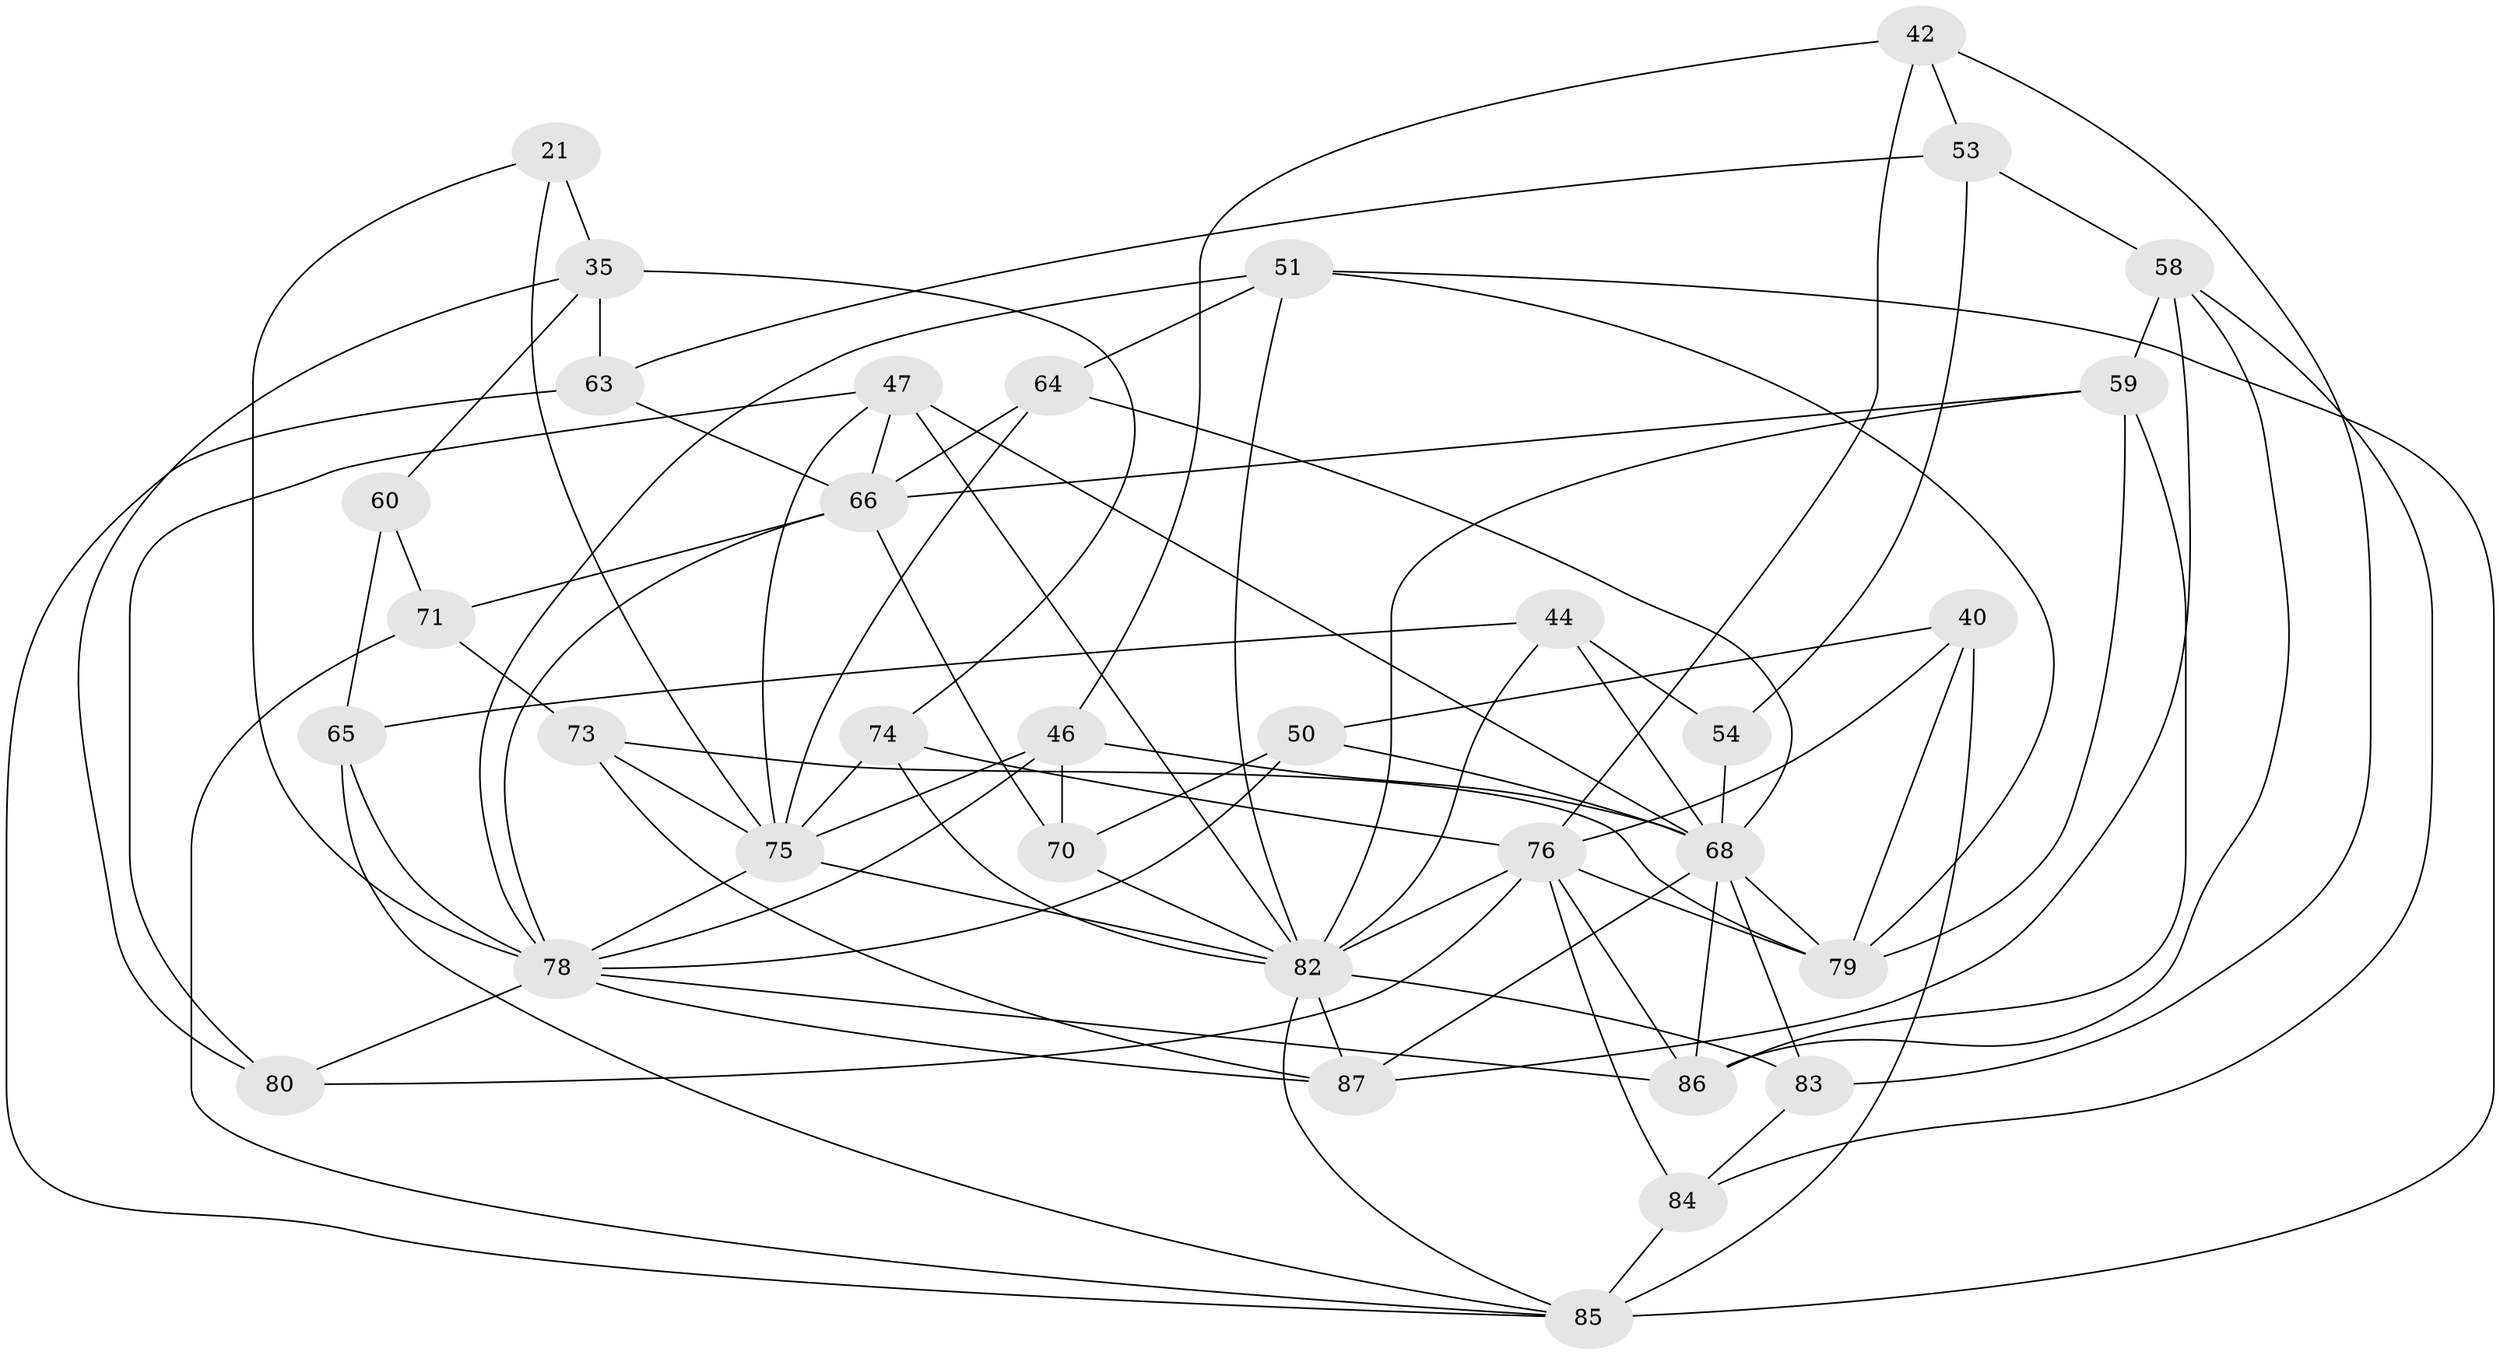 // original degree distribution, {4: 1.0}
// Generated by graph-tools (version 1.1) at 2025/04/03/04/25 22:04:01]
// undirected, 34 vertices, 88 edges
graph export_dot {
graph [start="1"]
  node [color=gray90,style=filled];
  21;
  35 [super="+2"];
  40 [super="+15"];
  42;
  44 [super="+5"];
  46 [super="+10"];
  47 [super="+32"];
  50 [super="+30"];
  51 [super="+41"];
  53 [super="+29"];
  54;
  58 [super="+1"];
  59 [super="+28"];
  60;
  63;
  64 [super="+9+16"];
  65 [super="+4"];
  66 [super="+26+39"];
  68 [super="+6+7+61"];
  70 [super="+37"];
  71;
  73 [super="+8"];
  74;
  75 [super="+24+67"];
  76 [super="+72"];
  78 [super="+57"];
  79 [super="+49"];
  80 [super="+48"];
  82 [super="+12+13+56"];
  83 [super="+62"];
  84;
  85 [super="+31+81"];
  86 [super="+34+77"];
  87 [super="+36+69"];
  21 -- 35 [weight=2];
  21 -- 75;
  21 -- 78;
  35 -- 80;
  35 -- 60;
  35 -- 74;
  35 -- 63;
  40 -- 50 [weight=2];
  40 -- 79;
  40 -- 76;
  40 -- 85 [weight=2];
  42 -- 46;
  42 -- 53;
  42 -- 83;
  42 -- 76;
  44 -- 54;
  44 -- 65 [weight=2];
  44 -- 82;
  44 -- 68 [weight=2];
  46 -- 70 [weight=2];
  46 -- 68;
  46 -- 75;
  46 -- 78;
  47 -- 82;
  47 -- 68 [weight=2];
  47 -- 80;
  47 -- 66;
  47 -- 75;
  50 -- 70;
  50 -- 68 [weight=2];
  50 -- 78;
  51 -- 64 [weight=2];
  51 -- 79;
  51 -- 82;
  51 -- 85;
  51 -- 78;
  53 -- 58 [weight=2];
  53 -- 54 [weight=2];
  53 -- 63;
  54 -- 68;
  58 -- 84;
  58 -- 59;
  58 -- 86;
  58 -- 87;
  59 -- 79 [weight=2];
  59 -- 82 [weight=2];
  59 -- 86 [weight=2];
  59 -- 66;
  60 -- 71;
  60 -- 65 [weight=2];
  63 -- 66;
  63 -- 85;
  64 -- 66 [weight=2];
  64 -- 75;
  64 -- 68 [weight=3];
  65 -- 85;
  65 -- 78;
  66 -- 70;
  66 -- 71;
  66 -- 78;
  68 -- 79 [weight=3];
  68 -- 87 [weight=2];
  68 -- 83 [weight=3];
  68 -- 86 [weight=5];
  70 -- 82 [weight=2];
  71 -- 73;
  71 -- 85;
  73 -- 75;
  73 -- 87 [weight=2];
  73 -- 79 [weight=2];
  74 -- 82;
  74 -- 76;
  74 -- 75;
  75 -- 82;
  75 -- 78;
  76 -- 86;
  76 -- 82;
  76 -- 80 [weight=3];
  76 -- 84;
  76 -- 79;
  78 -- 87;
  78 -- 86;
  78 -- 80;
  82 -- 83;
  82 -- 87 [weight=2];
  82 -- 85;
  83 -- 84;
  84 -- 85;
}
